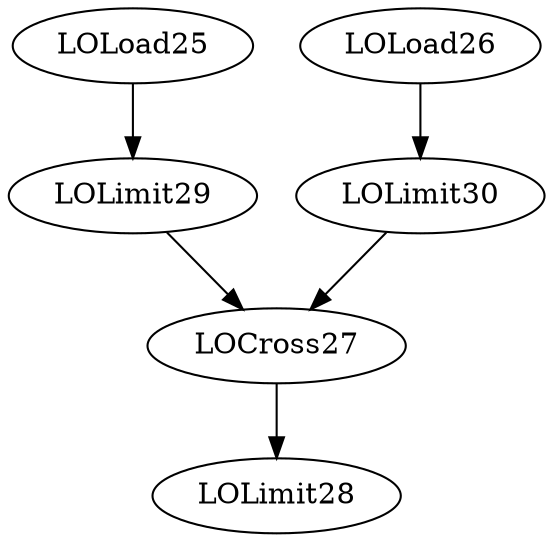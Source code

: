 digraph graph1 {
    LOLoad25 -> LOLimit29;
    LOLimit29 [limit="100"];
    LOLimit29 -> LOCross27;
    LOLoad26 -> LOLimit30;
    LOLimit30 [limit="100"];
    LOLimit30 -> LOCross27;
    LOCross27 -> LOLimit28;
    LOLimit28 [limit="100"];
}

